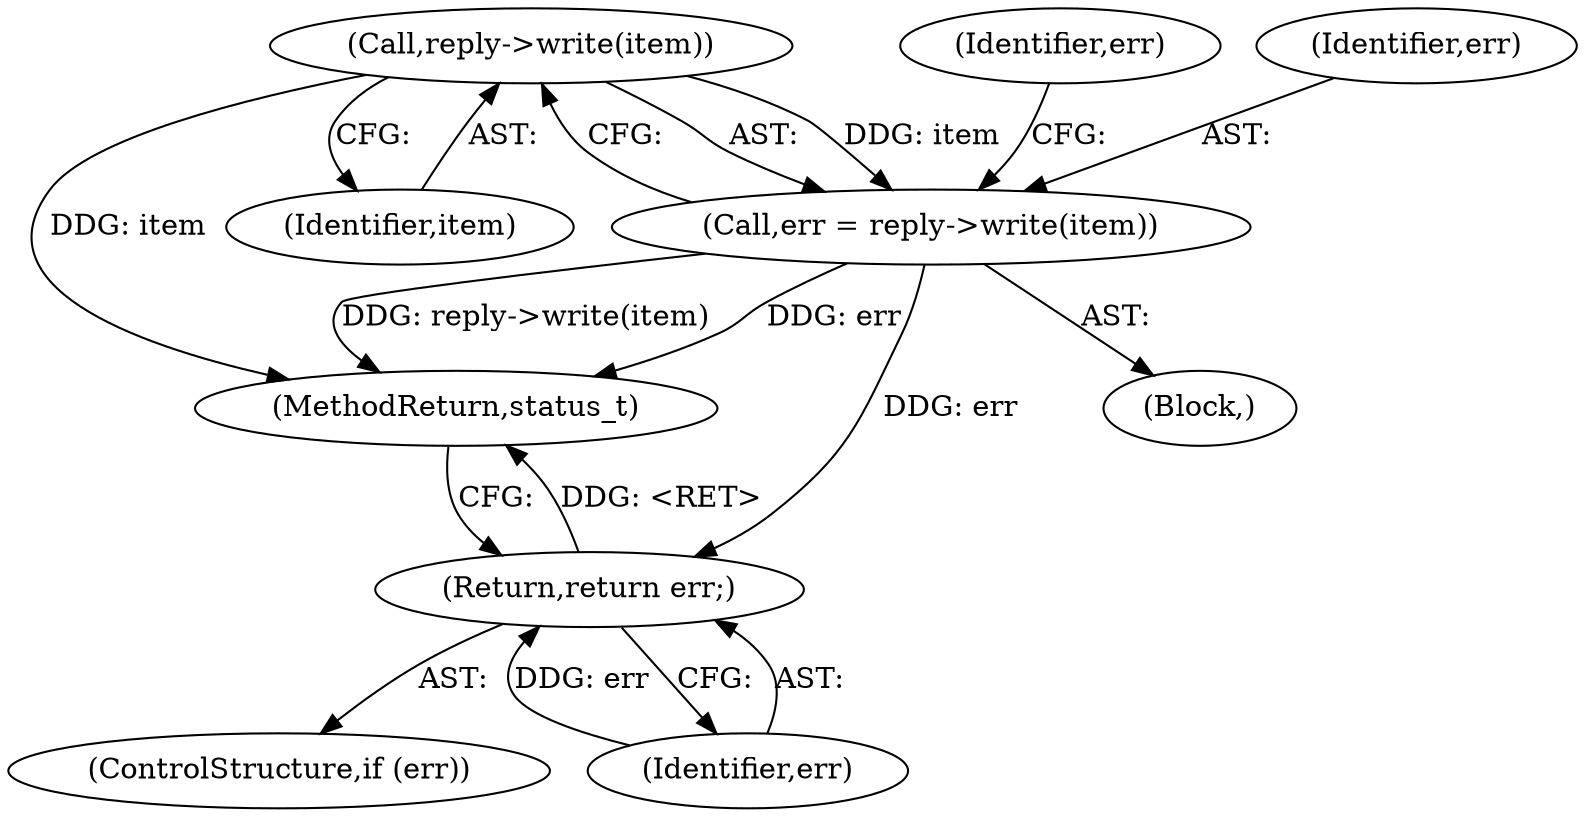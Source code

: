 digraph "0_Android_a30d7d90c4f718e46fb41a99b3d52800e1011b73@API" {
"1000135" [label="(Call,reply->write(item))"];
"1000133" [label="(Call,err = reply->write(item))"];
"1000139" [label="(Return,return err;)"];
"1000137" [label="(ControlStructure,if (err))"];
"1000139" [label="(Return,return err;)"];
"1000134" [label="(Identifier,err)"];
"1000140" [label="(Identifier,err)"];
"1000135" [label="(Call,reply->write(item))"];
"1000110" [label="(Block,)"];
"1000136" [label="(Identifier,item)"];
"1000515" [label="(MethodReturn,status_t)"];
"1000133" [label="(Call,err = reply->write(item))"];
"1000138" [label="(Identifier,err)"];
"1000135" -> "1000133"  [label="AST: "];
"1000135" -> "1000136"  [label="CFG: "];
"1000136" -> "1000135"  [label="AST: "];
"1000133" -> "1000135"  [label="CFG: "];
"1000135" -> "1000515"  [label="DDG: item"];
"1000135" -> "1000133"  [label="DDG: item"];
"1000133" -> "1000110"  [label="AST: "];
"1000134" -> "1000133"  [label="AST: "];
"1000138" -> "1000133"  [label="CFG: "];
"1000133" -> "1000515"  [label="DDG: err"];
"1000133" -> "1000515"  [label="DDG: reply->write(item)"];
"1000133" -> "1000139"  [label="DDG: err"];
"1000139" -> "1000137"  [label="AST: "];
"1000139" -> "1000140"  [label="CFG: "];
"1000140" -> "1000139"  [label="AST: "];
"1000515" -> "1000139"  [label="CFG: "];
"1000139" -> "1000515"  [label="DDG: <RET>"];
"1000140" -> "1000139"  [label="DDG: err"];
}
